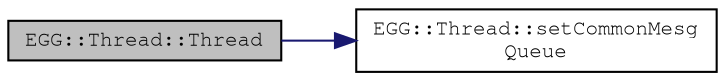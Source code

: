 digraph "EGG::Thread::Thread"
{
 // LATEX_PDF_SIZE
  edge [fontname="FreeMono",fontsize="10",labelfontname="FreeMono",labelfontsize="10"];
  node [fontname="FreeMono",fontsize="10",shape=record];
  rankdir="LR";
  Node1 [label="EGG::Thread::Thread",height=0.2,width=0.4,color="black", fillcolor="grey75", style="filled", fontcolor="black",tooltip="A constructor."];
  Node1 -> Node2 [color="midnightblue",fontsize="10",style="solid",fontname="FreeMono"];
  Node2 [label="EGG::Thread::setCommonMesg\lQueue",height=0.2,width=0.4,color="black", fillcolor="white", style="filled",URL="$class_e_g_g_1_1_thread.html#a6ce2684bb4c57b9b04b1b840cc5a0dc1",tooltip="Configures the message queue."];
}
